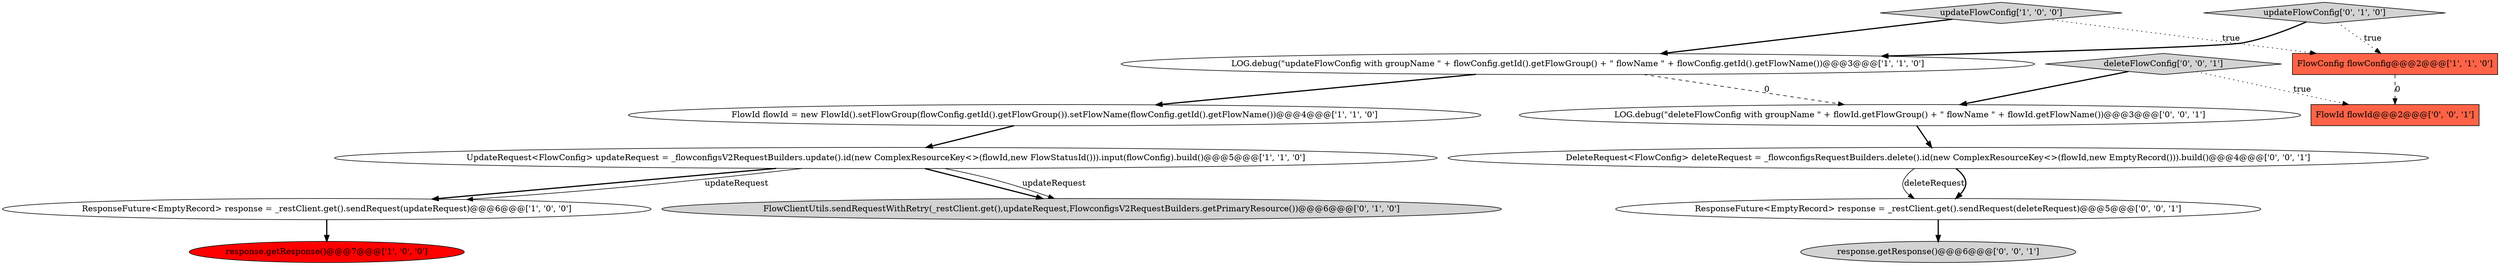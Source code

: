 digraph {
6 [style = filled, label = "updateFlowConfig['1', '0', '0']", fillcolor = lightgray, shape = diamond image = "AAA0AAABBB1BBB"];
13 [style = filled, label = "FlowId flowId@@@2@@@['0', '0', '1']", fillcolor = tomato, shape = box image = "AAA0AAABBB3BBB"];
9 [style = filled, label = "response.getResponse()@@@6@@@['0', '0', '1']", fillcolor = lightgray, shape = ellipse image = "AAA0AAABBB3BBB"];
1 [style = filled, label = "response.getResponse()@@@7@@@['1', '0', '0']", fillcolor = red, shape = ellipse image = "AAA1AAABBB1BBB"];
5 [style = filled, label = "ResponseFuture<EmptyRecord> response = _restClient.get().sendRequest(updateRequest)@@@6@@@['1', '0', '0']", fillcolor = white, shape = ellipse image = "AAA0AAABBB1BBB"];
8 [style = filled, label = "updateFlowConfig['0', '1', '0']", fillcolor = lightgray, shape = diamond image = "AAA0AAABBB2BBB"];
0 [style = filled, label = "FlowConfig flowConfig@@@2@@@['1', '1', '0']", fillcolor = tomato, shape = box image = "AAA0AAABBB1BBB"];
10 [style = filled, label = "LOG.debug(\"deleteFlowConfig with groupName \" + flowId.getFlowGroup() + \" flowName \" + flowId.getFlowName())@@@3@@@['0', '0', '1']", fillcolor = white, shape = ellipse image = "AAA0AAABBB3BBB"];
2 [style = filled, label = "LOG.debug(\"updateFlowConfig with groupName \" + flowConfig.getId().getFlowGroup() + \" flowName \" + flowConfig.getId().getFlowName())@@@3@@@['1', '1', '0']", fillcolor = white, shape = ellipse image = "AAA0AAABBB1BBB"];
11 [style = filled, label = "deleteFlowConfig['0', '0', '1']", fillcolor = lightgray, shape = diamond image = "AAA0AAABBB3BBB"];
12 [style = filled, label = "DeleteRequest<FlowConfig> deleteRequest = _flowconfigsRequestBuilders.delete().id(new ComplexResourceKey<>(flowId,new EmptyRecord())).build()@@@4@@@['0', '0', '1']", fillcolor = white, shape = ellipse image = "AAA0AAABBB3BBB"];
4 [style = filled, label = "FlowId flowId = new FlowId().setFlowGroup(flowConfig.getId().getFlowGroup()).setFlowName(flowConfig.getId().getFlowName())@@@4@@@['1', '1', '0']", fillcolor = white, shape = ellipse image = "AAA0AAABBB1BBB"];
3 [style = filled, label = "UpdateRequest<FlowConfig> updateRequest = _flowconfigsV2RequestBuilders.update().id(new ComplexResourceKey<>(flowId,new FlowStatusId())).input(flowConfig).build()@@@5@@@['1', '1', '0']", fillcolor = white, shape = ellipse image = "AAA0AAABBB1BBB"];
14 [style = filled, label = "ResponseFuture<EmptyRecord> response = _restClient.get().sendRequest(deleteRequest)@@@5@@@['0', '0', '1']", fillcolor = white, shape = ellipse image = "AAA0AAABBB3BBB"];
7 [style = filled, label = "FlowClientUtils.sendRequestWithRetry(_restClient.get(),updateRequest,FlowconfigsV2RequestBuilders.getPrimaryResource())@@@6@@@['0', '1', '0']", fillcolor = lightgray, shape = ellipse image = "AAA0AAABBB2BBB"];
4->3 [style = bold, label=""];
5->1 [style = bold, label=""];
14->9 [style = bold, label=""];
3->5 [style = bold, label=""];
8->0 [style = dotted, label="true"];
6->0 [style = dotted, label="true"];
11->13 [style = dotted, label="true"];
12->14 [style = solid, label="deleteRequest"];
8->2 [style = bold, label=""];
3->7 [style = bold, label=""];
3->7 [style = solid, label="updateRequest"];
2->4 [style = bold, label=""];
10->12 [style = bold, label=""];
11->10 [style = bold, label=""];
3->5 [style = solid, label="updateRequest"];
0->13 [style = dashed, label="0"];
2->10 [style = dashed, label="0"];
12->14 [style = bold, label=""];
6->2 [style = bold, label=""];
}
